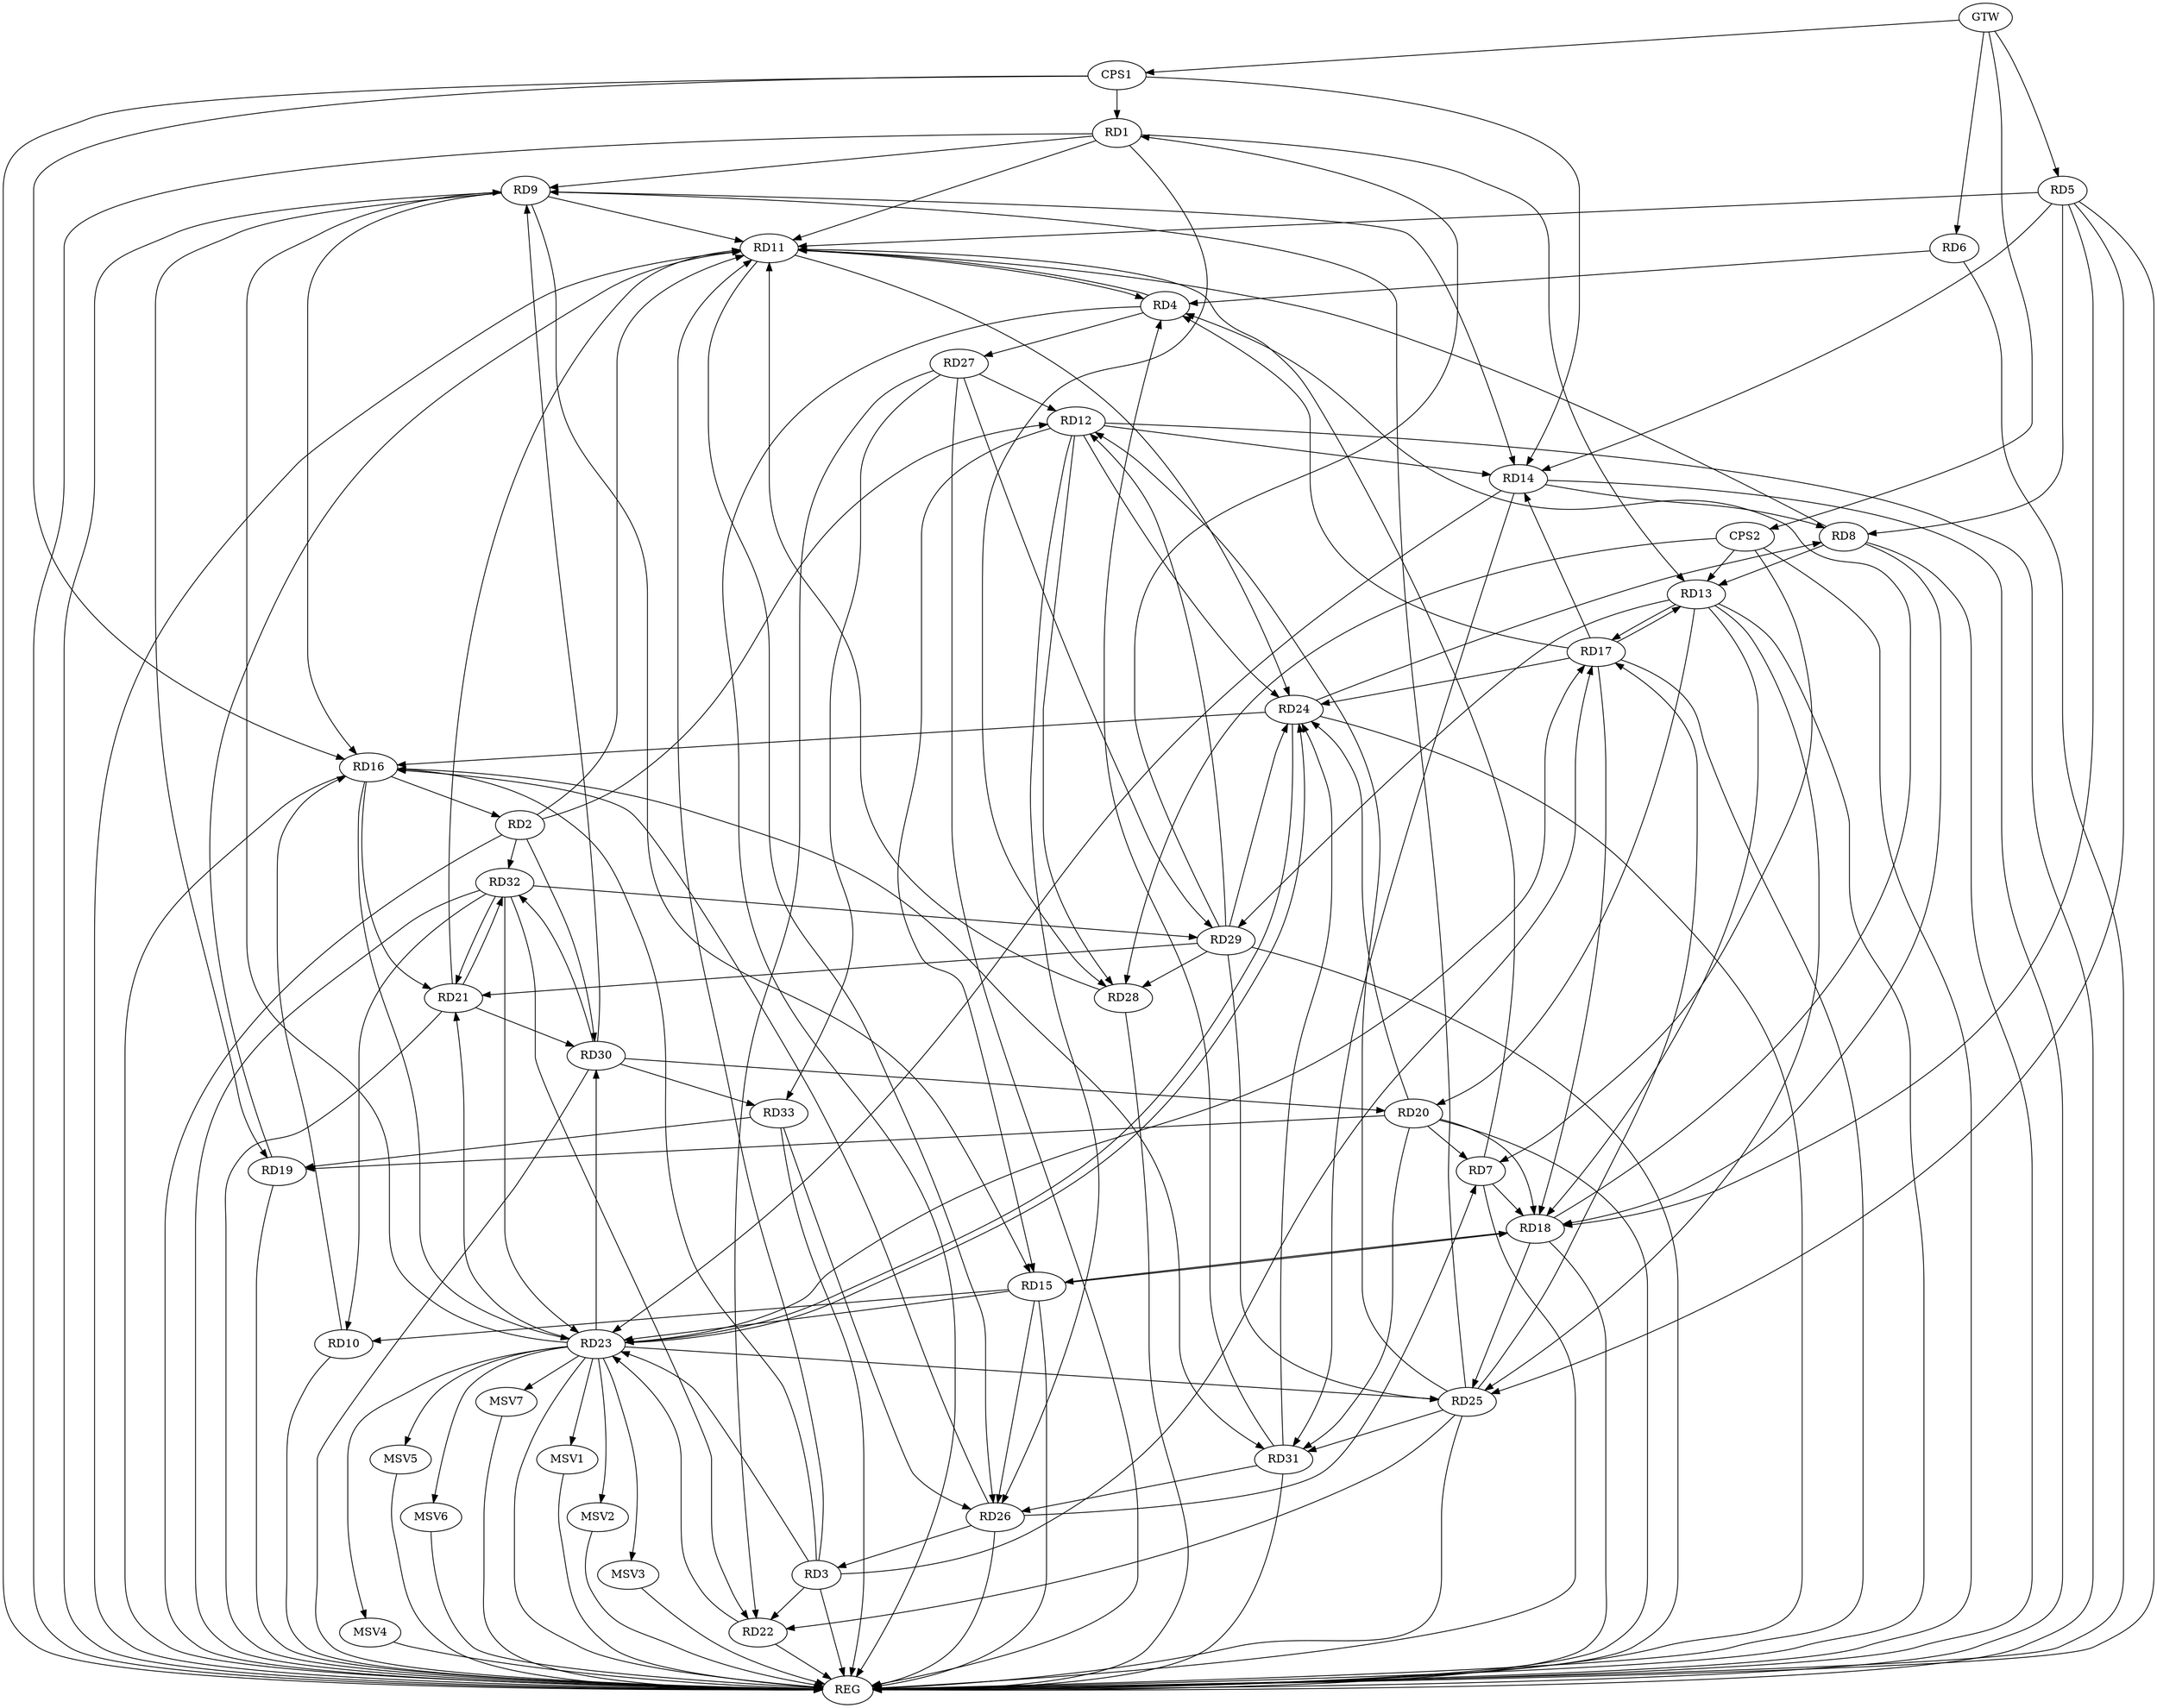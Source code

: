 strict digraph G {
  RD1 [ label="RD1" ];
  RD2 [ label="RD2" ];
  RD3 [ label="RD3" ];
  RD4 [ label="RD4" ];
  RD5 [ label="RD5" ];
  RD6 [ label="RD6" ];
  RD7 [ label="RD7" ];
  RD8 [ label="RD8" ];
  RD9 [ label="RD9" ];
  RD10 [ label="RD10" ];
  RD11 [ label="RD11" ];
  RD12 [ label="RD12" ];
  RD13 [ label="RD13" ];
  RD14 [ label="RD14" ];
  RD15 [ label="RD15" ];
  RD16 [ label="RD16" ];
  RD17 [ label="RD17" ];
  RD18 [ label="RD18" ];
  RD19 [ label="RD19" ];
  RD20 [ label="RD20" ];
  RD21 [ label="RD21" ];
  RD22 [ label="RD22" ];
  RD23 [ label="RD23" ];
  RD24 [ label="RD24" ];
  RD25 [ label="RD25" ];
  RD26 [ label="RD26" ];
  RD27 [ label="RD27" ];
  RD28 [ label="RD28" ];
  RD29 [ label="RD29" ];
  RD30 [ label="RD30" ];
  RD31 [ label="RD31" ];
  RD32 [ label="RD32" ];
  RD33 [ label="RD33" ];
  CPS1 [ label="CPS1" ];
  CPS2 [ label="CPS2" ];
  GTW [ label="GTW" ];
  REG [ label="REG" ];
  MSV1 [ label="MSV1" ];
  MSV2 [ label="MSV2" ];
  MSV3 [ label="MSV3" ];
  MSV4 [ label="MSV4" ];
  MSV5 [ label="MSV5" ];
  MSV6 [ label="MSV6" ];
  MSV7 [ label="MSV7" ];
  RD1 -> RD9;
  RD1 -> RD11;
  RD1 -> RD13;
  RD1 -> RD28;
  RD29 -> RD1;
  RD2 -> RD11;
  RD2 -> RD12;
  RD16 -> RD2;
  RD2 -> RD30;
  RD2 -> RD32;
  RD3 -> RD11;
  RD3 -> RD16;
  RD3 -> RD17;
  RD3 -> RD22;
  RD3 -> RD23;
  RD26 -> RD3;
  RD6 -> RD4;
  RD4 -> RD11;
  RD11 -> RD4;
  RD17 -> RD4;
  RD18 -> RD4;
  RD4 -> RD27;
  RD31 -> RD4;
  RD5 -> RD8;
  RD5 -> RD11;
  RD5 -> RD14;
  RD5 -> RD18;
  RD5 -> RD25;
  RD7 -> RD11;
  RD7 -> RD18;
  RD20 -> RD7;
  RD26 -> RD7;
  RD8 -> RD11;
  RD8 -> RD13;
  RD14 -> RD8;
  RD8 -> RD18;
  RD24 -> RD8;
  RD9 -> RD11;
  RD9 -> RD14;
  RD9 -> RD15;
  RD9 -> RD16;
  RD9 -> RD19;
  RD23 -> RD9;
  RD25 -> RD9;
  RD30 -> RD9;
  RD15 -> RD10;
  RD10 -> RD16;
  RD32 -> RD10;
  RD19 -> RD11;
  RD21 -> RD11;
  RD11 -> RD24;
  RD11 -> RD26;
  RD28 -> RD11;
  RD12 -> RD14;
  RD12 -> RD15;
  RD12 -> RD24;
  RD25 -> RD12;
  RD12 -> RD26;
  RD27 -> RD12;
  RD12 -> RD28;
  RD29 -> RD12;
  RD13 -> RD17;
  RD17 -> RD13;
  RD13 -> RD18;
  RD13 -> RD20;
  RD13 -> RD25;
  RD13 -> RD29;
  RD17 -> RD14;
  RD14 -> RD23;
  RD14 -> RD31;
  RD15 -> RD18;
  RD18 -> RD15;
  RD15 -> RD23;
  RD15 -> RD26;
  RD16 -> RD21;
  RD16 -> RD23;
  RD24 -> RD16;
  RD26 -> RD16;
  RD16 -> RD31;
  RD17 -> RD18;
  RD23 -> RD17;
  RD17 -> RD24;
  RD25 -> RD17;
  RD20 -> RD18;
  RD18 -> RD25;
  RD20 -> RD19;
  RD33 -> RD19;
  RD20 -> RD24;
  RD30 -> RD20;
  RD20 -> RD31;
  RD23 -> RD21;
  RD29 -> RD21;
  RD21 -> RD30;
  RD21 -> RD32;
  RD32 -> RD21;
  RD22 -> RD23;
  RD25 -> RD22;
  RD27 -> RD22;
  RD32 -> RD22;
  RD23 -> RD24;
  RD24 -> RD23;
  RD23 -> RD25;
  RD23 -> RD30;
  RD32 -> RD23;
  RD29 -> RD24;
  RD31 -> RD24;
  RD29 -> RD25;
  RD25 -> RD31;
  RD31 -> RD26;
  RD33 -> RD26;
  RD27 -> RD29;
  RD27 -> RD33;
  RD29 -> RD28;
  RD32 -> RD29;
  RD30 -> RD32;
  RD30 -> RD33;
  CPS1 -> RD14;
  CPS1 -> RD16;
  CPS1 -> RD1;
  CPS2 -> RD13;
  CPS2 -> RD28;
  CPS2 -> RD7;
  GTW -> RD5;
  GTW -> RD6;
  GTW -> CPS1;
  GTW -> CPS2;
  RD1 -> REG;
  RD2 -> REG;
  RD3 -> REG;
  RD4 -> REG;
  RD5 -> REG;
  RD6 -> REG;
  RD7 -> REG;
  RD8 -> REG;
  RD9 -> REG;
  RD10 -> REG;
  RD11 -> REG;
  RD12 -> REG;
  RD13 -> REG;
  RD14 -> REG;
  RD15 -> REG;
  RD16 -> REG;
  RD17 -> REG;
  RD18 -> REG;
  RD19 -> REG;
  RD20 -> REG;
  RD21 -> REG;
  RD22 -> REG;
  RD23 -> REG;
  RD24 -> REG;
  RD25 -> REG;
  RD26 -> REG;
  RD27 -> REG;
  RD28 -> REG;
  RD29 -> REG;
  RD30 -> REG;
  RD31 -> REG;
  RD32 -> REG;
  RD33 -> REG;
  CPS1 -> REG;
  CPS2 -> REG;
  RD23 -> MSV1;
  RD23 -> MSV2;
  RD23 -> MSV3;
  RD23 -> MSV4;
  RD23 -> MSV5;
  MSV1 -> REG;
  MSV2 -> REG;
  MSV3 -> REG;
  MSV4 -> REG;
  MSV5 -> REG;
  RD23 -> MSV6;
  RD23 -> MSV7;
  MSV6 -> REG;
  MSV7 -> REG;
}
